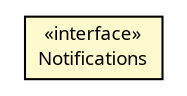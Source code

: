#!/usr/local/bin/dot
#
# Class diagram 
# Generated by UMLGraph version R5_6 (http://www.umlgraph.org/)
#

digraph G {
	edge [fontname="Trebuchet MS",fontsize=10,labelfontname="Trebuchet MS",labelfontsize=10];
	node [fontname="Trebuchet MS",fontsize=10,shape=plaintext];
	nodesep=0.25;
	ranksep=0.5;
	// se.cambio.cds.controller.notification.Notifications
	c258342 [label=<<table title="se.cambio.cds.controller.notification.Notifications" border="0" cellborder="1" cellspacing="0" cellpadding="2" port="p" bgcolor="lemonChiffon" href="./Notifications.html">
		<tr><td><table border="0" cellspacing="0" cellpadding="1">
<tr><td align="center" balign="center"> &#171;interface&#187; </td></tr>
<tr><td align="center" balign="center"><font face="Trebuchet MS"> Notifications </font></td></tr>
		</table></td></tr>
		</table>>, URL="./Notifications.html", fontname="Trebuchet MS", fontcolor="black", fontsize=9.0];
}

